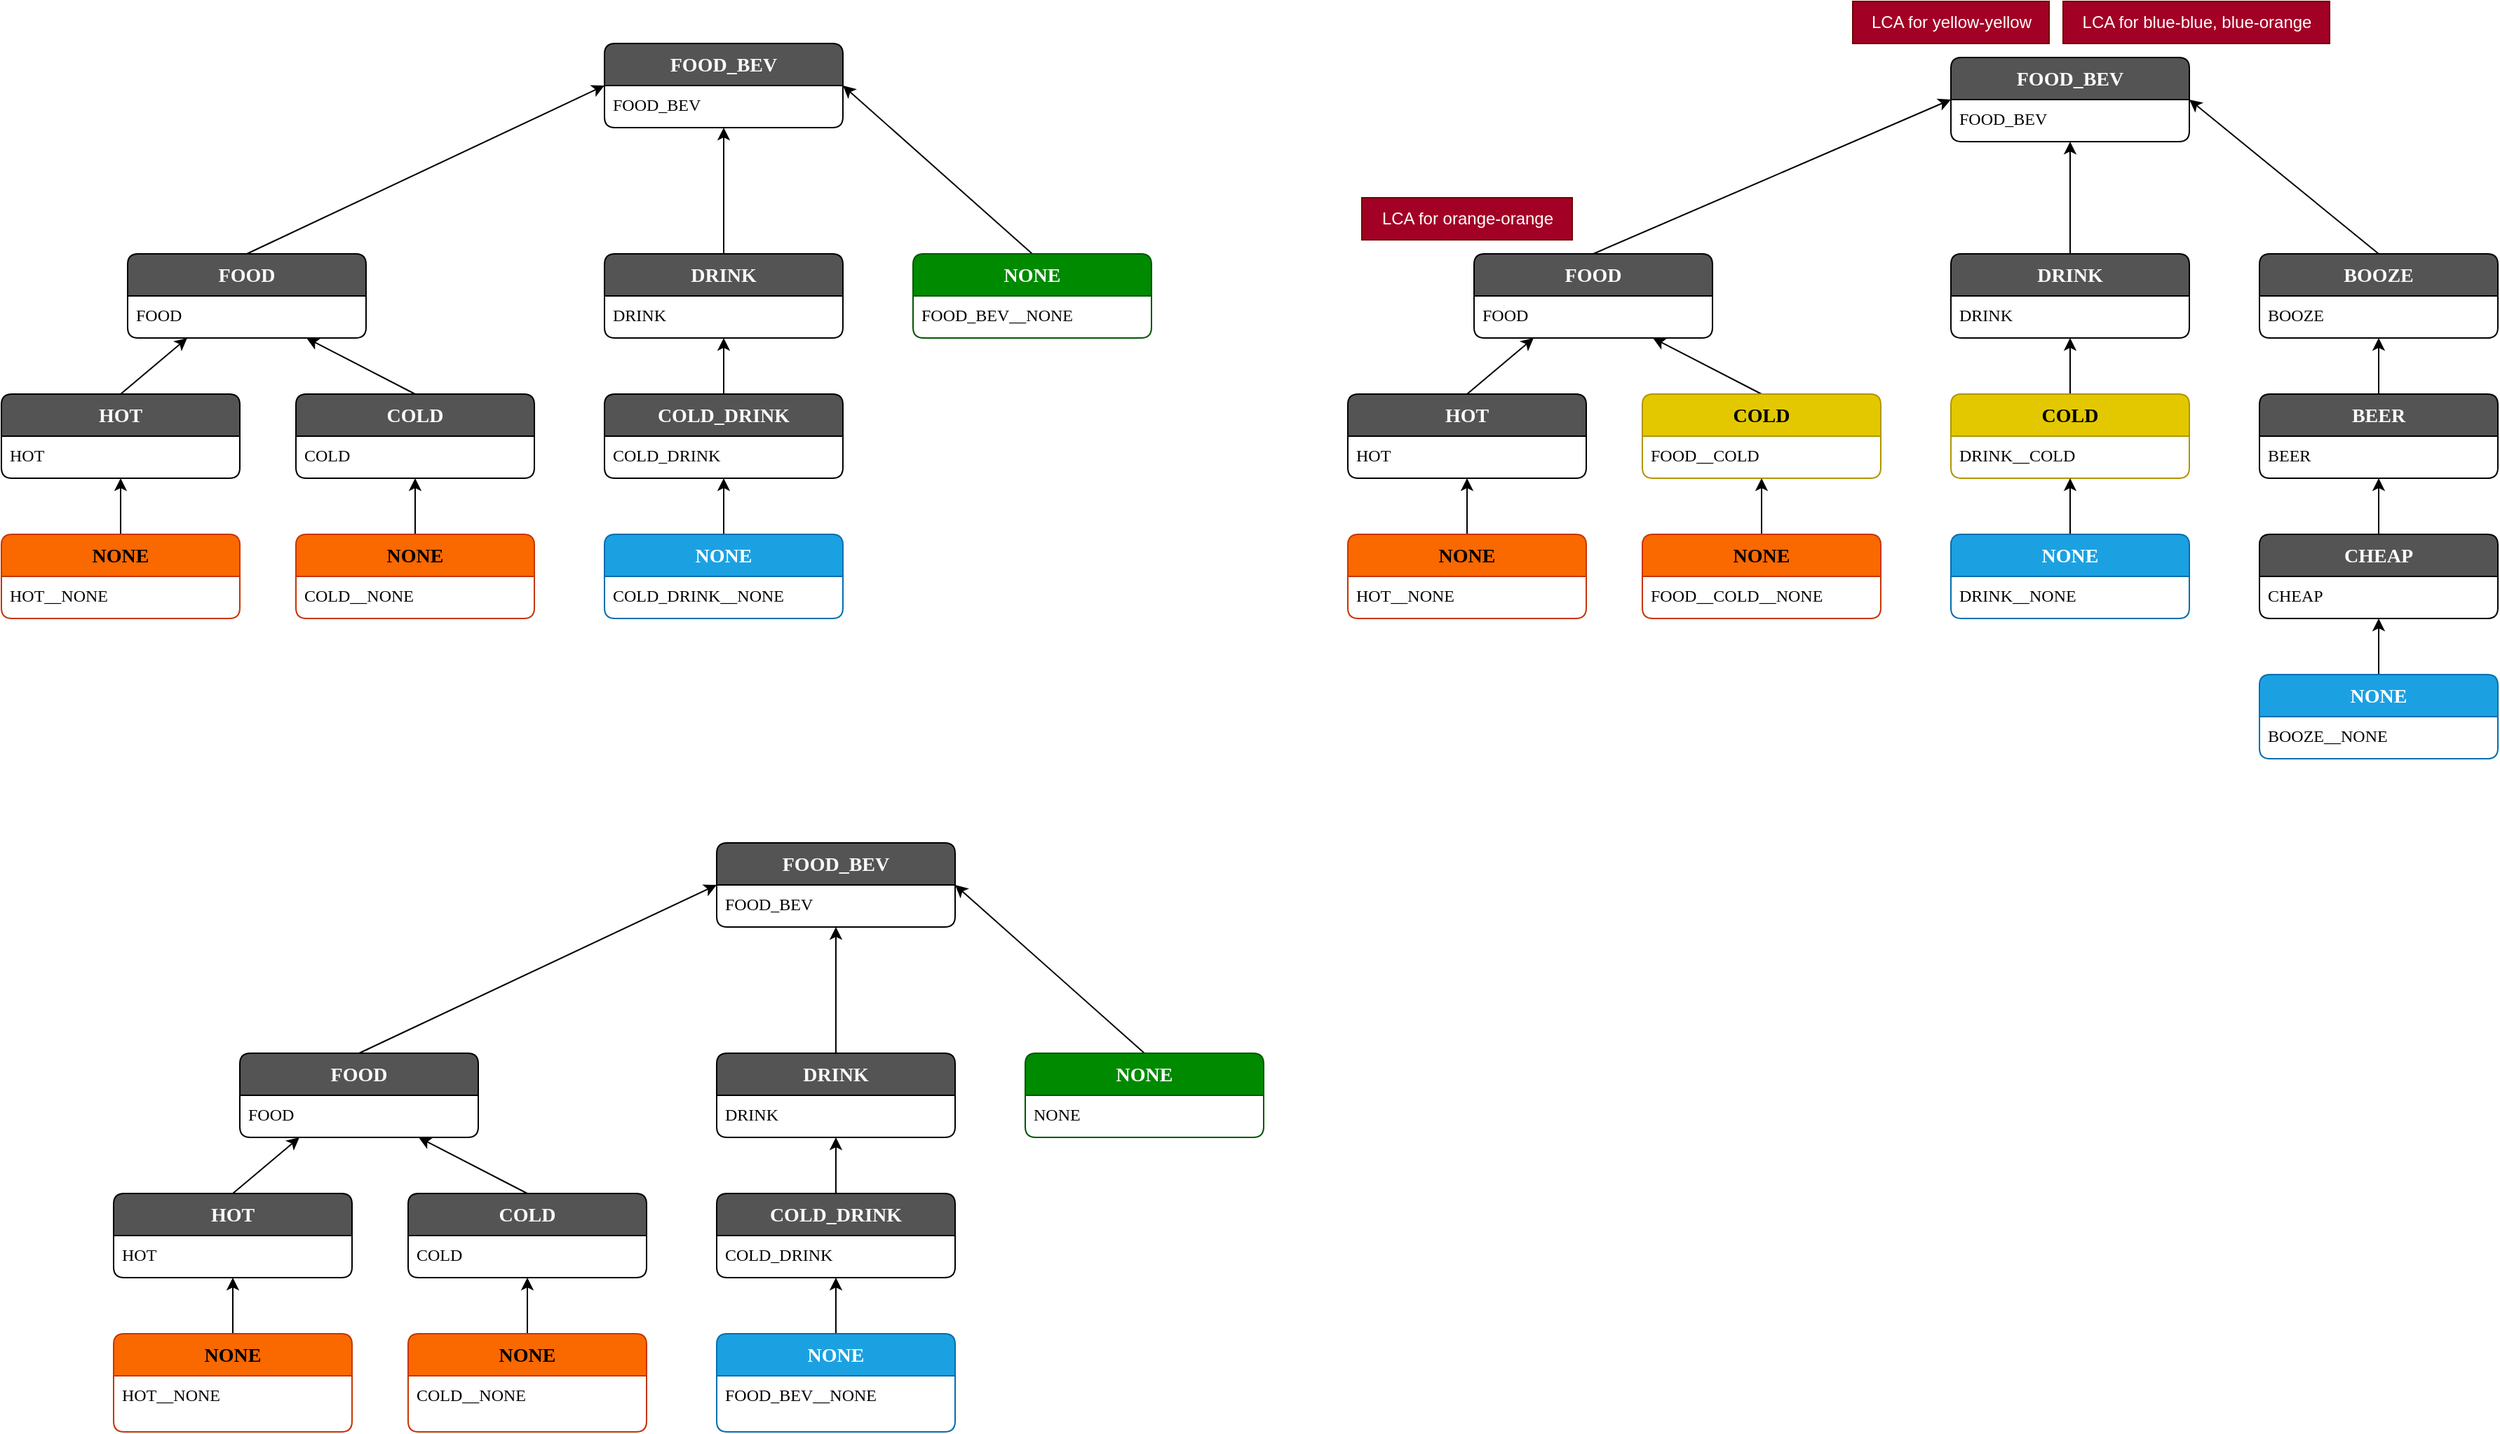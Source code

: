 <mxfile>
    <diagram id="MKuSY8VSyavK2Ai-hcvc" name="Page-1">
        <mxGraphModel dx="1129" dy="723" grid="1" gridSize="10" guides="1" tooltips="1" connect="1" arrows="1" fold="1" page="0" pageScale="1" pageWidth="850" pageHeight="1100" math="0" shadow="0">
            <root>
                <mxCell id="0"/>
                <mxCell id="1" parent="0"/>
                <mxCell id="246" style="edgeStyle=none;html=1;exitX=0.5;exitY=0;exitDx=0;exitDy=0;entryX=0;entryY=0.5;entryDx=0;entryDy=0;" edge="1" parent="1" source="116" target="242">
                    <mxGeometry relative="1" as="geometry"/>
                </mxCell>
                <mxCell id="116" value="FOOD" style="shape=swimlane;rotatable=0;align=center;verticalAlign=top;fontFamily=Lucida Console;startSize=30;fontSize=14;fontStyle=1;fontColor=#FAFAFA;fillColor=#545454;swimlaneFillColor=default;rounded=1;arcSize=15;absoluteArcSize=1;" parent="1" vertex="1">
                    <mxGeometry x="100" y="240" width="170" height="60" as="geometry"/>
                </mxCell>
                <mxCell id="117" value="FOOD" style="fontFamily=Lucida Console;align=left;verticalAlign=top;fillColor=none;gradientColor=none;strokeColor=none;rounded=0;spacingLeft=4;resizable=0;movable=0;deletable=0;rotatable=0;autosize=1;" parent="116" vertex="1" connectable="0">
                    <mxGeometry y="30" width="50" height="30" as="geometry"/>
                </mxCell>
                <mxCell id="236" style="edgeStyle=none;html=1;exitX=0.5;exitY=0;exitDx=0;exitDy=0;entryX=0.5;entryY=1;entryDx=0;entryDy=0;" edge="1" parent="1" source="119" target="226">
                    <mxGeometry relative="1" as="geometry"/>
                </mxCell>
                <mxCell id="119" value="NONE" style="shape=swimlane;rotatable=0;align=center;verticalAlign=top;fontFamily=Lucida Console;startSize=30;fontSize=14;fontStyle=1;fontColor=#000000;fillColor=#fa6800;swimlaneFillColor=default;rounded=1;arcSize=15;absoluteArcSize=1;strokeColor=#C73500;" parent="1" vertex="1">
                    <mxGeometry x="10" y="440" width="170" height="60" as="geometry"/>
                </mxCell>
                <mxCell id="120" value="HOT__NONE" style="fontFamily=Lucida Console;align=left;verticalAlign=top;fillColor=none;gradientColor=none;strokeColor=none;rounded=0;spacingLeft=4;resizable=0;movable=0;deletable=0;rotatable=0;autosize=1;" parent="119" vertex="1" connectable="0">
                    <mxGeometry y="30" width="90" height="30" as="geometry"/>
                </mxCell>
                <mxCell id="244" style="edgeStyle=none;html=1;exitX=0.5;exitY=0;exitDx=0;exitDy=0;entryX=0.25;entryY=1;entryDx=0;entryDy=0;" edge="1" parent="1" source="226" target="116">
                    <mxGeometry relative="1" as="geometry"/>
                </mxCell>
                <mxCell id="226" value="HOT" style="shape=swimlane;rotatable=0;align=center;verticalAlign=top;fontFamily=Lucida Console;startSize=30;fontSize=14;fontStyle=1;fontColor=#FAFAFA;fillColor=#545454;swimlaneFillColor=default;rounded=1;arcSize=15;absoluteArcSize=1;" vertex="1" parent="1">
                    <mxGeometry x="10" y="340" width="170" height="60" as="geometry"/>
                </mxCell>
                <mxCell id="227" value="HOT" style="fontFamily=Lucida Console;align=left;verticalAlign=top;fillColor=none;gradientColor=none;strokeColor=none;rounded=0;spacingLeft=4;resizable=0;movable=0;deletable=0;rotatable=0;autosize=1;" vertex="1" connectable="0" parent="226">
                    <mxGeometry y="30" width="50" height="30" as="geometry"/>
                </mxCell>
                <mxCell id="245" style="edgeStyle=none;html=1;exitX=0.5;exitY=0;exitDx=0;exitDy=0;entryX=0.75;entryY=1;entryDx=0;entryDy=0;" edge="1" parent="1" source="228" target="116">
                    <mxGeometry relative="1" as="geometry"/>
                </mxCell>
                <mxCell id="228" value="COLD" style="shape=swimlane;rotatable=0;align=center;verticalAlign=top;fontFamily=Lucida Console;startSize=30;fontSize=14;fontStyle=1;fontColor=#FAFAFA;fillColor=#545454;swimlaneFillColor=default;rounded=1;arcSize=15;absoluteArcSize=1;" vertex="1" parent="1">
                    <mxGeometry x="220" y="340" width="170" height="60" as="geometry"/>
                </mxCell>
                <mxCell id="229" value="COLD" style="fontFamily=Lucida Console;align=left;verticalAlign=top;fillColor=none;gradientColor=none;strokeColor=none;rounded=0;spacingLeft=4;resizable=0;movable=0;deletable=0;rotatable=0;autosize=1;" vertex="1" connectable="0" parent="228">
                    <mxGeometry y="30" width="50" height="30" as="geometry"/>
                </mxCell>
                <mxCell id="237" style="edgeStyle=none;html=1;exitX=0.5;exitY=0;exitDx=0;exitDy=0;entryX=0.5;entryY=1;entryDx=0;entryDy=0;" edge="1" parent="1" source="230" target="228">
                    <mxGeometry relative="1" as="geometry"/>
                </mxCell>
                <mxCell id="230" value="NONE" style="shape=swimlane;rotatable=0;align=center;verticalAlign=top;fontFamily=Lucida Console;startSize=30;fontSize=14;fontStyle=1;fontColor=#000000;fillColor=#fa6800;swimlaneFillColor=default;rounded=1;arcSize=15;absoluteArcSize=1;strokeColor=#C73500;" vertex="1" parent="1">
                    <mxGeometry x="220" y="440" width="170" height="60" as="geometry"/>
                </mxCell>
                <mxCell id="231" value="COLD__NONE" style="fontFamily=Lucida Console;align=left;verticalAlign=top;fillColor=none;gradientColor=none;strokeColor=none;rounded=0;spacingLeft=4;resizable=0;movable=0;deletable=0;rotatable=0;autosize=1;" vertex="1" connectable="0" parent="230">
                    <mxGeometry y="30" width="100" height="30" as="geometry"/>
                </mxCell>
                <mxCell id="247" style="edgeStyle=none;html=1;exitX=0.5;exitY=0;exitDx=0;exitDy=0;entryX=0.5;entryY=1;entryDx=0;entryDy=0;" edge="1" parent="1" source="232" target="242">
                    <mxGeometry relative="1" as="geometry"/>
                </mxCell>
                <mxCell id="232" value="DRINK" style="shape=swimlane;rotatable=0;align=center;verticalAlign=top;fontFamily=Lucida Console;startSize=30;fontSize=14;fontStyle=1;fontColor=#FAFAFA;fillColor=#545454;swimlaneFillColor=default;rounded=1;arcSize=15;absoluteArcSize=1;" vertex="1" parent="1">
                    <mxGeometry x="440" y="240" width="170" height="60" as="geometry"/>
                </mxCell>
                <mxCell id="233" value="DRINK" style="fontFamily=Lucida Console;align=left;verticalAlign=top;fillColor=none;gradientColor=none;strokeColor=none;rounded=0;spacingLeft=4;resizable=0;movable=0;deletable=0;rotatable=0;autosize=1;" vertex="1" connectable="0" parent="232">
                    <mxGeometry y="30" width="60" height="30" as="geometry"/>
                </mxCell>
                <mxCell id="248" style="edgeStyle=none;html=1;exitX=0.5;exitY=0;exitDx=0;exitDy=0;entryX=1;entryY=0.5;entryDx=0;entryDy=0;" edge="1" parent="1" source="238" target="242">
                    <mxGeometry relative="1" as="geometry"/>
                </mxCell>
                <mxCell id="238" value="NONE" style="shape=swimlane;rotatable=0;align=center;verticalAlign=top;fontFamily=Lucida Console;startSize=30;fontSize=14;fontStyle=1;fontColor=#ffffff;fillColor=#008a00;swimlaneFillColor=default;rounded=1;arcSize=15;absoluteArcSize=1;strokeColor=#005700;" vertex="1" parent="1">
                    <mxGeometry x="660" y="240" width="170" height="60" as="geometry"/>
                </mxCell>
                <mxCell id="239" value="FOOD_BEV__NONE" style="fontFamily=Lucida Console;align=left;verticalAlign=top;fillColor=none;gradientColor=none;strokeColor=none;rounded=0;spacingLeft=4;resizable=0;movable=0;deletable=0;rotatable=0;autosize=1;" vertex="1" connectable="0" parent="238">
                    <mxGeometry y="30" width="130" height="30" as="geometry"/>
                </mxCell>
                <mxCell id="242" value="FOOD_BEV" style="shape=swimlane;rotatable=0;align=center;verticalAlign=top;fontFamily=Lucida Console;startSize=30;fontSize=14;fontStyle=1;fontColor=#FAFAFA;fillColor=#545454;swimlaneFillColor=default;rounded=1;arcSize=15;absoluteArcSize=1;" vertex="1" parent="1">
                    <mxGeometry x="440" y="90" width="170" height="60" as="geometry"/>
                </mxCell>
                <mxCell id="243" value="FOOD_BEV" style="fontFamily=Lucida Console;align=left;verticalAlign=top;fillColor=none;gradientColor=none;strokeColor=none;rounded=0;spacingLeft=4;resizable=0;movable=0;deletable=0;rotatable=0;autosize=1;" vertex="1" connectable="0" parent="242">
                    <mxGeometry y="30" width="80" height="30" as="geometry"/>
                </mxCell>
                <mxCell id="252" style="edgeStyle=none;html=1;exitX=0.5;exitY=0;exitDx=0;exitDy=0;entryX=0.5;entryY=1;entryDx=0;entryDy=0;" edge="1" parent="1" source="250" target="232">
                    <mxGeometry relative="1" as="geometry"/>
                </mxCell>
                <mxCell id="250" value="COLD_DRINK" style="shape=swimlane;rotatable=0;align=center;verticalAlign=top;fontFamily=Lucida Console;startSize=30;fontSize=14;fontStyle=1;fontColor=#FAFAFA;fillColor=#545454;swimlaneFillColor=default;rounded=1;arcSize=15;absoluteArcSize=1;" vertex="1" parent="1">
                    <mxGeometry x="440" y="340" width="170" height="60" as="geometry"/>
                </mxCell>
                <mxCell id="251" value="COLD_DRINK" style="fontFamily=Lucida Console;align=left;verticalAlign=top;fillColor=none;gradientColor=none;strokeColor=none;rounded=0;spacingLeft=4;resizable=0;movable=0;deletable=0;rotatable=0;autosize=1;" vertex="1" connectable="0" parent="250">
                    <mxGeometry y="30" width="100" height="30" as="geometry"/>
                </mxCell>
                <mxCell id="255" style="edgeStyle=none;html=1;exitX=0.5;exitY=0;exitDx=0;exitDy=0;entryX=0.5;entryY=1;entryDx=0;entryDy=0;" edge="1" parent="1" source="253" target="250">
                    <mxGeometry relative="1" as="geometry"/>
                </mxCell>
                <mxCell id="253" value="NONE" style="shape=swimlane;rotatable=0;align=center;verticalAlign=top;fontFamily=Lucida Console;startSize=30;fontSize=14;fontStyle=1;fontColor=#ffffff;fillColor=#1ba1e2;swimlaneFillColor=default;rounded=1;arcSize=15;absoluteArcSize=1;strokeColor=#006EAF;" vertex="1" parent="1">
                    <mxGeometry x="440" y="440" width="170" height="60" as="geometry"/>
                </mxCell>
                <mxCell id="254" value="COLD_DRINK__NONE" style="fontFamily=Lucida Console;align=left;verticalAlign=top;fillColor=none;gradientColor=none;strokeColor=none;rounded=0;spacingLeft=4;resizable=0;movable=0;deletable=0;rotatable=0;autosize=1;" vertex="1" connectable="0" parent="253">
                    <mxGeometry y="30" width="140" height="30" as="geometry"/>
                </mxCell>
                <mxCell id="256" style="edgeStyle=none;html=1;exitX=0.5;exitY=0;exitDx=0;exitDy=0;entryX=0;entryY=0.5;entryDx=0;entryDy=0;" edge="1" source="257" target="277" parent="1">
                    <mxGeometry relative="1" as="geometry"/>
                </mxCell>
                <mxCell id="257" value="FOOD" style="shape=swimlane;rotatable=0;align=center;verticalAlign=top;fontFamily=Lucida Console;startSize=30;fontSize=14;fontStyle=1;fontColor=#FAFAFA;fillColor=#545454;swimlaneFillColor=default;rounded=1;arcSize=15;absoluteArcSize=1;" vertex="1" parent="1">
                    <mxGeometry x="180" y="810" width="170" height="60" as="geometry"/>
                </mxCell>
                <mxCell id="258" value="FOOD" style="fontFamily=Lucida Console;align=left;verticalAlign=top;fillColor=none;gradientColor=none;strokeColor=none;rounded=0;spacingLeft=4;resizable=0;movable=0;deletable=0;rotatable=0;autosize=1;" vertex="1" connectable="0" parent="257">
                    <mxGeometry y="30" width="50" height="30" as="geometry"/>
                </mxCell>
                <mxCell id="259" style="edgeStyle=none;html=1;exitX=0.5;exitY=0;exitDx=0;exitDy=0;entryX=0.5;entryY=1;entryDx=0;entryDy=0;" edge="1" source="260" target="263" parent="1">
                    <mxGeometry relative="1" as="geometry"/>
                </mxCell>
                <mxCell id="260" value="NONE" style="shape=swimlane;rotatable=0;align=center;verticalAlign=top;fontFamily=Lucida Console;startSize=30;fontSize=14;fontStyle=1;fontColor=#000000;fillColor=#fa6800;swimlaneFillColor=default;rounded=1;arcSize=15;absoluteArcSize=1;strokeColor=#C73500;" vertex="1" parent="1">
                    <mxGeometry x="90" y="1010" width="170" height="70" as="geometry"/>
                </mxCell>
                <mxCell id="261" value="HOT__NONE" style="fontFamily=Lucida Console;align=left;verticalAlign=top;fillColor=none;gradientColor=none;strokeColor=none;rounded=0;spacingLeft=4;resizable=0;movable=0;deletable=0;rotatable=0;autosize=1;" vertex="1" connectable="0" parent="260">
                    <mxGeometry y="30" width="90" height="30" as="geometry"/>
                </mxCell>
                <mxCell id="262" style="edgeStyle=none;html=1;exitX=0.5;exitY=0;exitDx=0;exitDy=0;entryX=0.25;entryY=1;entryDx=0;entryDy=0;" edge="1" source="263" target="257" parent="1">
                    <mxGeometry relative="1" as="geometry"/>
                </mxCell>
                <mxCell id="263" value="HOT" style="shape=swimlane;rotatable=0;align=center;verticalAlign=top;fontFamily=Lucida Console;startSize=30;fontSize=14;fontStyle=1;fontColor=#FAFAFA;fillColor=#545454;swimlaneFillColor=default;rounded=1;arcSize=15;absoluteArcSize=1;" vertex="1" parent="1">
                    <mxGeometry x="90" y="910" width="170" height="60" as="geometry"/>
                </mxCell>
                <mxCell id="264" value="HOT" style="fontFamily=Lucida Console;align=left;verticalAlign=top;fillColor=none;gradientColor=none;strokeColor=none;rounded=0;spacingLeft=4;resizable=0;movable=0;deletable=0;rotatable=0;autosize=1;" vertex="1" connectable="0" parent="263">
                    <mxGeometry y="30" width="50" height="30" as="geometry"/>
                </mxCell>
                <mxCell id="265" style="edgeStyle=none;html=1;exitX=0.5;exitY=0;exitDx=0;exitDy=0;entryX=0.75;entryY=1;entryDx=0;entryDy=0;" edge="1" source="266" target="257" parent="1">
                    <mxGeometry relative="1" as="geometry"/>
                </mxCell>
                <mxCell id="266" value="COLD" style="shape=swimlane;rotatable=0;align=center;verticalAlign=top;fontFamily=Lucida Console;startSize=30;fontSize=14;fontStyle=1;fontColor=#FAFAFA;fillColor=#545454;swimlaneFillColor=default;rounded=1;arcSize=15;absoluteArcSize=1;" vertex="1" parent="1">
                    <mxGeometry x="300" y="910" width="170" height="60" as="geometry"/>
                </mxCell>
                <mxCell id="267" value="COLD" style="fontFamily=Lucida Console;align=left;verticalAlign=top;fillColor=none;gradientColor=none;strokeColor=none;rounded=0;spacingLeft=4;resizable=0;movable=0;deletable=0;rotatable=0;autosize=1;" vertex="1" connectable="0" parent="266">
                    <mxGeometry y="30" width="50" height="30" as="geometry"/>
                </mxCell>
                <mxCell id="268" style="edgeStyle=none;html=1;exitX=0.5;exitY=0;exitDx=0;exitDy=0;entryX=0.5;entryY=1;entryDx=0;entryDy=0;" edge="1" source="269" target="266" parent="1">
                    <mxGeometry relative="1" as="geometry"/>
                </mxCell>
                <mxCell id="269" value="NONE" style="shape=swimlane;rotatable=0;align=center;verticalAlign=top;fontFamily=Lucida Console;startSize=30;fontSize=14;fontStyle=1;fontColor=#000000;fillColor=#fa6800;swimlaneFillColor=default;rounded=1;arcSize=15;absoluteArcSize=1;strokeColor=#C73500;" vertex="1" parent="1">
                    <mxGeometry x="300" y="1010" width="170" height="70" as="geometry"/>
                </mxCell>
                <mxCell id="270" value="COLD__NONE" style="fontFamily=Lucida Console;align=left;verticalAlign=top;fillColor=none;gradientColor=none;strokeColor=none;rounded=0;spacingLeft=4;resizable=0;movable=0;deletable=0;rotatable=0;autosize=1;" vertex="1" connectable="0" parent="269">
                    <mxGeometry y="30" width="100" height="30" as="geometry"/>
                </mxCell>
                <mxCell id="271" style="edgeStyle=none;html=1;exitX=0.5;exitY=0;exitDx=0;exitDy=0;entryX=0.5;entryY=1;entryDx=0;entryDy=0;" edge="1" source="272" target="277" parent="1">
                    <mxGeometry relative="1" as="geometry"/>
                </mxCell>
                <mxCell id="272" value="DRINK" style="shape=swimlane;rotatable=0;align=center;verticalAlign=top;fontFamily=Lucida Console;startSize=30;fontSize=14;fontStyle=1;fontColor=#FAFAFA;fillColor=#545454;swimlaneFillColor=default;rounded=1;arcSize=15;absoluteArcSize=1;" vertex="1" parent="1">
                    <mxGeometry x="520" y="810" width="170" height="60" as="geometry"/>
                </mxCell>
                <mxCell id="273" value="DRINK" style="fontFamily=Lucida Console;align=left;verticalAlign=top;fillColor=none;gradientColor=none;strokeColor=none;rounded=0;spacingLeft=4;resizable=0;movable=0;deletable=0;rotatable=0;autosize=1;" vertex="1" connectable="0" parent="272">
                    <mxGeometry y="30" width="60" height="30" as="geometry"/>
                </mxCell>
                <mxCell id="274" style="edgeStyle=none;html=1;exitX=0.5;exitY=0;exitDx=0;exitDy=0;entryX=1;entryY=0.5;entryDx=0;entryDy=0;" edge="1" source="275" target="277" parent="1">
                    <mxGeometry relative="1" as="geometry"/>
                </mxCell>
                <mxCell id="275" value="NONE" style="shape=swimlane;rotatable=0;align=center;verticalAlign=top;fontFamily=Lucida Console;startSize=30;fontSize=14;fontStyle=1;fontColor=#ffffff;fillColor=#008a00;swimlaneFillColor=default;rounded=1;arcSize=15;absoluteArcSize=1;strokeColor=#005700;" vertex="1" parent="1">
                    <mxGeometry x="740" y="810" width="170" height="60" as="geometry"/>
                </mxCell>
                <mxCell id="276" value="NONE" style="fontFamily=Lucida Console;align=left;verticalAlign=top;fillColor=none;gradientColor=none;strokeColor=none;rounded=0;spacingLeft=4;resizable=0;movable=0;deletable=0;rotatable=0;autosize=1;" vertex="1" connectable="0" parent="275">
                    <mxGeometry y="30" width="50" height="30" as="geometry"/>
                </mxCell>
                <mxCell id="277" value="FOOD_BEV" style="shape=swimlane;rotatable=0;align=center;verticalAlign=top;fontFamily=Lucida Console;startSize=30;fontSize=14;fontStyle=1;fontColor=#FAFAFA;fillColor=#545454;swimlaneFillColor=default;rounded=1;arcSize=15;absoluteArcSize=1;" vertex="1" parent="1">
                    <mxGeometry x="520" y="660" width="170" height="60" as="geometry"/>
                </mxCell>
                <mxCell id="278" value="FOOD_BEV" style="fontFamily=Lucida Console;align=left;verticalAlign=top;fillColor=none;gradientColor=none;strokeColor=none;rounded=0;spacingLeft=4;resizable=0;movable=0;deletable=0;rotatable=0;autosize=1;" vertex="1" connectable="0" parent="277">
                    <mxGeometry y="30" width="80" height="30" as="geometry"/>
                </mxCell>
                <mxCell id="279" style="edgeStyle=none;html=1;exitX=0.5;exitY=0;exitDx=0;exitDy=0;entryX=0.5;entryY=1;entryDx=0;entryDy=0;" edge="1" source="280" target="272" parent="1">
                    <mxGeometry relative="1" as="geometry"/>
                </mxCell>
                <mxCell id="280" value="COLD_DRINK" style="shape=swimlane;rotatable=0;align=center;verticalAlign=top;fontFamily=Lucida Console;startSize=30;fontSize=14;fontStyle=1;fontColor=#FAFAFA;fillColor=#545454;swimlaneFillColor=default;rounded=1;arcSize=15;absoluteArcSize=1;" vertex="1" parent="1">
                    <mxGeometry x="520" y="910" width="170" height="60" as="geometry"/>
                </mxCell>
                <mxCell id="281" value="COLD_DRINK" style="fontFamily=Lucida Console;align=left;verticalAlign=top;fillColor=none;gradientColor=none;strokeColor=none;rounded=0;spacingLeft=4;resizable=0;movable=0;deletable=0;rotatable=0;autosize=1;" vertex="1" connectable="0" parent="280">
                    <mxGeometry y="30" width="100" height="30" as="geometry"/>
                </mxCell>
                <mxCell id="282" style="edgeStyle=none;html=1;exitX=0.5;exitY=0;exitDx=0;exitDy=0;entryX=0.5;entryY=1;entryDx=0;entryDy=0;" edge="1" source="283" target="280" parent="1">
                    <mxGeometry relative="1" as="geometry"/>
                </mxCell>
                <mxCell id="283" value="NONE" style="shape=swimlane;rotatable=0;align=center;verticalAlign=top;fontFamily=Lucida Console;startSize=30;fontSize=14;fontStyle=1;fontColor=#ffffff;fillColor=#1ba1e2;swimlaneFillColor=default;rounded=1;arcSize=15;absoluteArcSize=1;strokeColor=#006EAF;" vertex="1" parent="1">
                    <mxGeometry x="520" y="1010" width="170" height="70" as="geometry"/>
                </mxCell>
                <mxCell id="284" value="FOOD_BEV__NONE" style="fontFamily=Lucida Console;align=left;verticalAlign=top;fillColor=none;gradientColor=none;strokeColor=none;rounded=0;spacingLeft=4;resizable=0;movable=0;deletable=0;rotatable=0;autosize=1;" vertex="1" connectable="0" parent="283">
                    <mxGeometry y="30" width="130" height="30" as="geometry"/>
                </mxCell>
                <mxCell id="285" style="edgeStyle=none;html=1;exitX=0.5;exitY=0;exitDx=0;exitDy=0;entryX=0;entryY=0.5;entryDx=0;entryDy=0;" edge="1" source="286" target="306" parent="1">
                    <mxGeometry relative="1" as="geometry"/>
                </mxCell>
                <mxCell id="286" value="FOOD" style="shape=swimlane;rotatable=0;align=center;verticalAlign=top;fontFamily=Lucida Console;startSize=30;fontSize=14;fontStyle=1;fontColor=#FAFAFA;fillColor=#545454;swimlaneFillColor=default;rounded=1;arcSize=15;absoluteArcSize=1;" vertex="1" parent="1">
                    <mxGeometry x="1060" y="240" width="170" height="60" as="geometry"/>
                </mxCell>
                <mxCell id="287" value="FOOD" style="fontFamily=Lucida Console;align=left;verticalAlign=top;fillColor=none;gradientColor=none;strokeColor=none;rounded=0;spacingLeft=4;resizable=0;movable=0;deletable=0;rotatable=0;autosize=1;" vertex="1" connectable="0" parent="286">
                    <mxGeometry y="30" width="50" height="30" as="geometry"/>
                </mxCell>
                <mxCell id="288" style="edgeStyle=none;html=1;exitX=0.5;exitY=0;exitDx=0;exitDy=0;entryX=0.5;entryY=1;entryDx=0;entryDy=0;" edge="1" source="289" target="292" parent="1">
                    <mxGeometry relative="1" as="geometry"/>
                </mxCell>
                <mxCell id="289" value="NONE" style="shape=swimlane;rotatable=0;align=center;verticalAlign=top;fontFamily=Lucida Console;startSize=30;fontSize=14;fontStyle=1;fontColor=#000000;fillColor=#fa6800;swimlaneFillColor=default;rounded=1;arcSize=15;absoluteArcSize=1;strokeColor=#C73500;" vertex="1" parent="1">
                    <mxGeometry x="970" y="440" width="170" height="60" as="geometry"/>
                </mxCell>
                <mxCell id="290" value="HOT__NONE" style="fontFamily=Lucida Console;align=left;verticalAlign=top;fillColor=none;gradientColor=none;strokeColor=none;rounded=0;spacingLeft=4;resizable=0;movable=0;deletable=0;rotatable=0;autosize=1;" vertex="1" connectable="0" parent="289">
                    <mxGeometry y="30" width="90" height="30" as="geometry"/>
                </mxCell>
                <mxCell id="291" style="edgeStyle=none;html=1;exitX=0.5;exitY=0;exitDx=0;exitDy=0;entryX=0.25;entryY=1;entryDx=0;entryDy=0;" edge="1" source="292" target="286" parent="1">
                    <mxGeometry relative="1" as="geometry"/>
                </mxCell>
                <mxCell id="292" value="HOT" style="shape=swimlane;rotatable=0;align=center;verticalAlign=top;fontFamily=Lucida Console;startSize=30;fontSize=14;fontStyle=1;fontColor=#FAFAFA;fillColor=#545454;swimlaneFillColor=default;rounded=1;arcSize=15;absoluteArcSize=1;" vertex="1" parent="1">
                    <mxGeometry x="970" y="340" width="170" height="60" as="geometry"/>
                </mxCell>
                <mxCell id="293" value="HOT" style="fontFamily=Lucida Console;align=left;verticalAlign=top;fillColor=none;gradientColor=none;strokeColor=none;rounded=0;spacingLeft=4;resizable=0;movable=0;deletable=0;rotatable=0;autosize=1;" vertex="1" connectable="0" parent="292">
                    <mxGeometry y="30" width="50" height="30" as="geometry"/>
                </mxCell>
                <mxCell id="294" style="edgeStyle=none;html=1;exitX=0.5;exitY=0;exitDx=0;exitDy=0;entryX=0.75;entryY=1;entryDx=0;entryDy=0;" edge="1" source="295" target="286" parent="1">
                    <mxGeometry relative="1" as="geometry"/>
                </mxCell>
                <mxCell id="295" value="COLD" style="shape=swimlane;rotatable=0;align=center;verticalAlign=top;fontFamily=Lucida Console;startSize=30;fontSize=14;fontStyle=1;fontColor=#000000;fillColor=#e3c800;swimlaneFillColor=default;rounded=1;arcSize=15;absoluteArcSize=1;strokeColor=#B09500;" vertex="1" parent="1">
                    <mxGeometry x="1180" y="340" width="170" height="60" as="geometry"/>
                </mxCell>
                <mxCell id="296" value="FOOD__COLD" style="fontFamily=Lucida Console;align=left;verticalAlign=top;fillColor=none;gradientColor=none;strokeColor=none;rounded=0;spacingLeft=4;resizable=0;movable=0;deletable=0;rotatable=0;autosize=1;" vertex="1" connectable="0" parent="295">
                    <mxGeometry y="30" width="100" height="30" as="geometry"/>
                </mxCell>
                <mxCell id="297" style="edgeStyle=none;html=1;exitX=0.5;exitY=0;exitDx=0;exitDy=0;entryX=0.5;entryY=1;entryDx=0;entryDy=0;" edge="1" source="298" target="295" parent="1">
                    <mxGeometry relative="1" as="geometry"/>
                </mxCell>
                <mxCell id="298" value="NONE" style="shape=swimlane;rotatable=0;align=center;verticalAlign=top;fontFamily=Lucida Console;startSize=30;fontSize=14;fontStyle=1;fontColor=#000000;fillColor=#fa6800;swimlaneFillColor=default;rounded=1;arcSize=15;absoluteArcSize=1;strokeColor=#C73500;" vertex="1" parent="1">
                    <mxGeometry x="1180" y="440" width="170" height="60" as="geometry"/>
                </mxCell>
                <mxCell id="299" value="FOOD__COLD__NONE" style="fontFamily=Lucida Console;align=left;verticalAlign=top;fillColor=none;gradientColor=none;strokeColor=none;rounded=0;spacingLeft=4;resizable=0;movable=0;deletable=0;rotatable=0;autosize=1;" vertex="1" connectable="0" parent="298">
                    <mxGeometry y="30" width="140" height="30" as="geometry"/>
                </mxCell>
                <mxCell id="300" style="edgeStyle=none;html=1;exitX=0.5;exitY=0;exitDx=0;exitDy=0;entryX=0.5;entryY=1;entryDx=0;entryDy=0;" edge="1" source="301" target="306" parent="1">
                    <mxGeometry relative="1" as="geometry"/>
                </mxCell>
                <mxCell id="301" value="DRINK" style="shape=swimlane;rotatable=0;align=center;verticalAlign=top;fontFamily=Lucida Console;startSize=30;fontSize=14;fontStyle=1;fontColor=#FAFAFA;fillColor=#545454;swimlaneFillColor=default;rounded=1;arcSize=15;absoluteArcSize=1;" vertex="1" parent="1">
                    <mxGeometry x="1400" y="240" width="170" height="60" as="geometry"/>
                </mxCell>
                <mxCell id="302" value="DRINK" style="fontFamily=Lucida Console;align=left;verticalAlign=top;fillColor=none;gradientColor=none;strokeColor=none;rounded=0;spacingLeft=4;resizable=0;movable=0;deletable=0;rotatable=0;autosize=1;" vertex="1" connectable="0" parent="301">
                    <mxGeometry y="30" width="60" height="30" as="geometry"/>
                </mxCell>
                <mxCell id="326" style="edgeStyle=none;html=1;exitX=0.5;exitY=0;exitDx=0;exitDy=0;entryX=0.5;entryY=1;entryDx=0;entryDy=0;" edge="1" parent="1" source="304" target="322">
                    <mxGeometry relative="1" as="geometry"/>
                </mxCell>
                <mxCell id="304" value="NONE" style="shape=swimlane;rotatable=0;align=center;verticalAlign=top;fontFamily=Lucida Console;startSize=30;fontSize=14;fontStyle=1;fontColor=#ffffff;fillColor=#1ba1e2;swimlaneFillColor=default;rounded=1;arcSize=15;absoluteArcSize=1;strokeColor=#006EAF;" vertex="1" parent="1">
                    <mxGeometry x="1620" y="540" width="170" height="60" as="geometry"/>
                </mxCell>
                <mxCell id="305" value="BOOZE__NONE" style="fontFamily=Lucida Console;align=left;verticalAlign=top;fillColor=none;gradientColor=none;strokeColor=none;rounded=0;spacingLeft=4;resizable=0;movable=0;deletable=0;rotatable=0;autosize=1;" vertex="1" connectable="0" parent="304">
                    <mxGeometry y="30" width="110" height="30" as="geometry"/>
                </mxCell>
                <mxCell id="306" value="FOOD_BEV" style="shape=swimlane;rotatable=0;align=center;verticalAlign=top;fontFamily=Lucida Console;startSize=30;fontSize=14;fontStyle=1;fontColor=#FAFAFA;fillColor=#545454;swimlaneFillColor=default;rounded=1;arcSize=15;absoluteArcSize=1;" vertex="1" parent="1">
                    <mxGeometry x="1400" y="100" width="170" height="60" as="geometry"/>
                </mxCell>
                <mxCell id="307" value="FOOD_BEV" style="fontFamily=Lucida Console;align=left;verticalAlign=top;fillColor=none;gradientColor=none;strokeColor=none;rounded=0;spacingLeft=4;resizable=0;movable=0;deletable=0;rotatable=0;autosize=1;" vertex="1" connectable="0" parent="306">
                    <mxGeometry y="30" width="80" height="30" as="geometry"/>
                </mxCell>
                <mxCell id="308" style="edgeStyle=none;html=1;exitX=0.5;exitY=0;exitDx=0;exitDy=0;entryX=0.5;entryY=1;entryDx=0;entryDy=0;" edge="1" source="309" target="301" parent="1">
                    <mxGeometry relative="1" as="geometry"/>
                </mxCell>
                <mxCell id="309" value="COLD" style="shape=swimlane;rotatable=0;align=center;verticalAlign=top;fontFamily=Lucida Console;startSize=30;fontSize=14;fontStyle=1;fontColor=#000000;fillColor=#e3c800;swimlaneFillColor=default;rounded=1;arcSize=15;absoluteArcSize=1;strokeColor=#B09500;" vertex="1" parent="1">
                    <mxGeometry x="1400" y="340" width="170" height="60" as="geometry"/>
                </mxCell>
                <mxCell id="310" value="DRINK__COLD" style="fontFamily=Lucida Console;align=left;verticalAlign=top;fillColor=none;gradientColor=none;strokeColor=none;rounded=0;spacingLeft=4;resizable=0;movable=0;deletable=0;rotatable=0;autosize=1;" vertex="1" connectable="0" parent="309">
                    <mxGeometry y="30" width="110" height="30" as="geometry"/>
                </mxCell>
                <mxCell id="311" style="edgeStyle=none;html=1;exitX=0.5;exitY=0;exitDx=0;exitDy=0;entryX=0.5;entryY=1;entryDx=0;entryDy=0;" edge="1" source="312" target="309" parent="1">
                    <mxGeometry relative="1" as="geometry"/>
                </mxCell>
                <mxCell id="312" value="NONE" style="shape=swimlane;rotatable=0;align=center;verticalAlign=top;fontFamily=Lucida Console;startSize=30;fontSize=14;fontStyle=1;fontColor=#ffffff;fillColor=#1ba1e2;swimlaneFillColor=default;rounded=1;arcSize=15;absoluteArcSize=1;strokeColor=#006EAF;" vertex="1" parent="1">
                    <mxGeometry x="1400" y="440" width="170" height="60" as="geometry"/>
                </mxCell>
                <mxCell id="313" value="DRINK__NONE" style="fontFamily=Lucida Console;align=left;verticalAlign=top;fillColor=none;gradientColor=none;strokeColor=none;rounded=0;spacingLeft=4;resizable=0;movable=0;deletable=0;rotatable=0;autosize=1;" vertex="1" connectable="0" parent="312">
                    <mxGeometry y="30" width="110" height="30" as="geometry"/>
                </mxCell>
                <mxCell id="318" style="edgeStyle=none;html=1;exitX=0.5;exitY=0;exitDx=0;exitDy=0;entryX=1;entryY=0.5;entryDx=0;entryDy=0;" edge="1" parent="1" source="316" target="306">
                    <mxGeometry relative="1" as="geometry"/>
                </mxCell>
                <mxCell id="316" value="BOOZE" style="shape=swimlane;rotatable=0;align=center;verticalAlign=top;fontFamily=Lucida Console;startSize=30;fontSize=14;fontStyle=1;fontColor=#FAFAFA;fillColor=#545454;swimlaneFillColor=default;rounded=1;arcSize=15;absoluteArcSize=1;" vertex="1" parent="1">
                    <mxGeometry x="1620" y="240" width="170" height="60" as="geometry"/>
                </mxCell>
                <mxCell id="317" value="BOOZE" style="fontFamily=Lucida Console;align=left;verticalAlign=top;fillColor=none;gradientColor=none;strokeColor=none;rounded=0;spacingLeft=4;resizable=0;movable=0;deletable=0;rotatable=0;autosize=1;" vertex="1" connectable="0" parent="316">
                    <mxGeometry y="30" width="60" height="30" as="geometry"/>
                </mxCell>
                <mxCell id="324" style="edgeStyle=none;html=1;exitX=0.5;exitY=0;exitDx=0;exitDy=0;entryX=0.5;entryY=1;entryDx=0;entryDy=0;" edge="1" parent="1" source="320" target="316">
                    <mxGeometry relative="1" as="geometry"/>
                </mxCell>
                <mxCell id="320" value="BEER" style="shape=swimlane;rotatable=0;align=center;verticalAlign=top;fontFamily=Lucida Console;startSize=30;fontSize=14;fontStyle=1;fontColor=#FAFAFA;fillColor=#545454;swimlaneFillColor=default;rounded=1;arcSize=15;absoluteArcSize=1;" vertex="1" parent="1">
                    <mxGeometry x="1620" y="340" width="170" height="60" as="geometry"/>
                </mxCell>
                <mxCell id="321" value="BEER" style="fontFamily=Lucida Console;align=left;verticalAlign=top;fillColor=none;gradientColor=none;strokeColor=none;rounded=0;spacingLeft=4;resizable=0;movable=0;deletable=0;rotatable=0;autosize=1;" vertex="1" connectable="0" parent="320">
                    <mxGeometry y="30" width="50" height="30" as="geometry"/>
                </mxCell>
                <mxCell id="325" style="edgeStyle=none;html=1;exitX=0.5;exitY=0;exitDx=0;exitDy=0;entryX=0.5;entryY=1;entryDx=0;entryDy=0;" edge="1" parent="1" source="322" target="320">
                    <mxGeometry relative="1" as="geometry"/>
                </mxCell>
                <mxCell id="322" value="CHEAP" style="shape=swimlane;rotatable=0;align=center;verticalAlign=top;fontFamily=Lucida Console;startSize=30;fontSize=14;fontStyle=1;fontColor=#FAFAFA;fillColor=#545454;swimlaneFillColor=default;rounded=1;arcSize=15;absoluteArcSize=1;" vertex="1" parent="1">
                    <mxGeometry x="1620" y="440" width="170" height="60" as="geometry"/>
                </mxCell>
                <mxCell id="323" value="CHEAP" style="fontFamily=Lucida Console;align=left;verticalAlign=top;fillColor=none;gradientColor=none;strokeColor=none;rounded=0;spacingLeft=4;resizable=0;movable=0;deletable=0;rotatable=0;autosize=1;" vertex="1" connectable="0" parent="322">
                    <mxGeometry y="30" width="60" height="30" as="geometry"/>
                </mxCell>
                <mxCell id="327" value="LCA for blue-blue, blue-orange" style="text;html=1;align=center;verticalAlign=middle;resizable=0;points=[];autosize=1;strokeColor=#6F0000;fillColor=#a20025;fontColor=#ffffff;" vertex="1" parent="1">
                    <mxGeometry x="1480" y="60" width="190" height="30" as="geometry"/>
                </mxCell>
                <mxCell id="328" value="LCA for orange-orange" style="text;html=1;align=center;verticalAlign=middle;resizable=0;points=[];autosize=1;strokeColor=#6F0000;fillColor=#a20025;fontColor=#ffffff;" vertex="1" parent="1">
                    <mxGeometry x="980" y="200" width="150" height="30" as="geometry"/>
                </mxCell>
                <mxCell id="329" value="LCA for yellow-yellow" style="text;html=1;align=center;verticalAlign=middle;resizable=0;points=[];autosize=1;strokeColor=#6F0000;fillColor=#a20025;fontColor=#ffffff;" vertex="1" parent="1">
                    <mxGeometry x="1330" y="60" width="140" height="30" as="geometry"/>
                </mxCell>
            </root>
        </mxGraphModel>
    </diagram>
</mxfile>